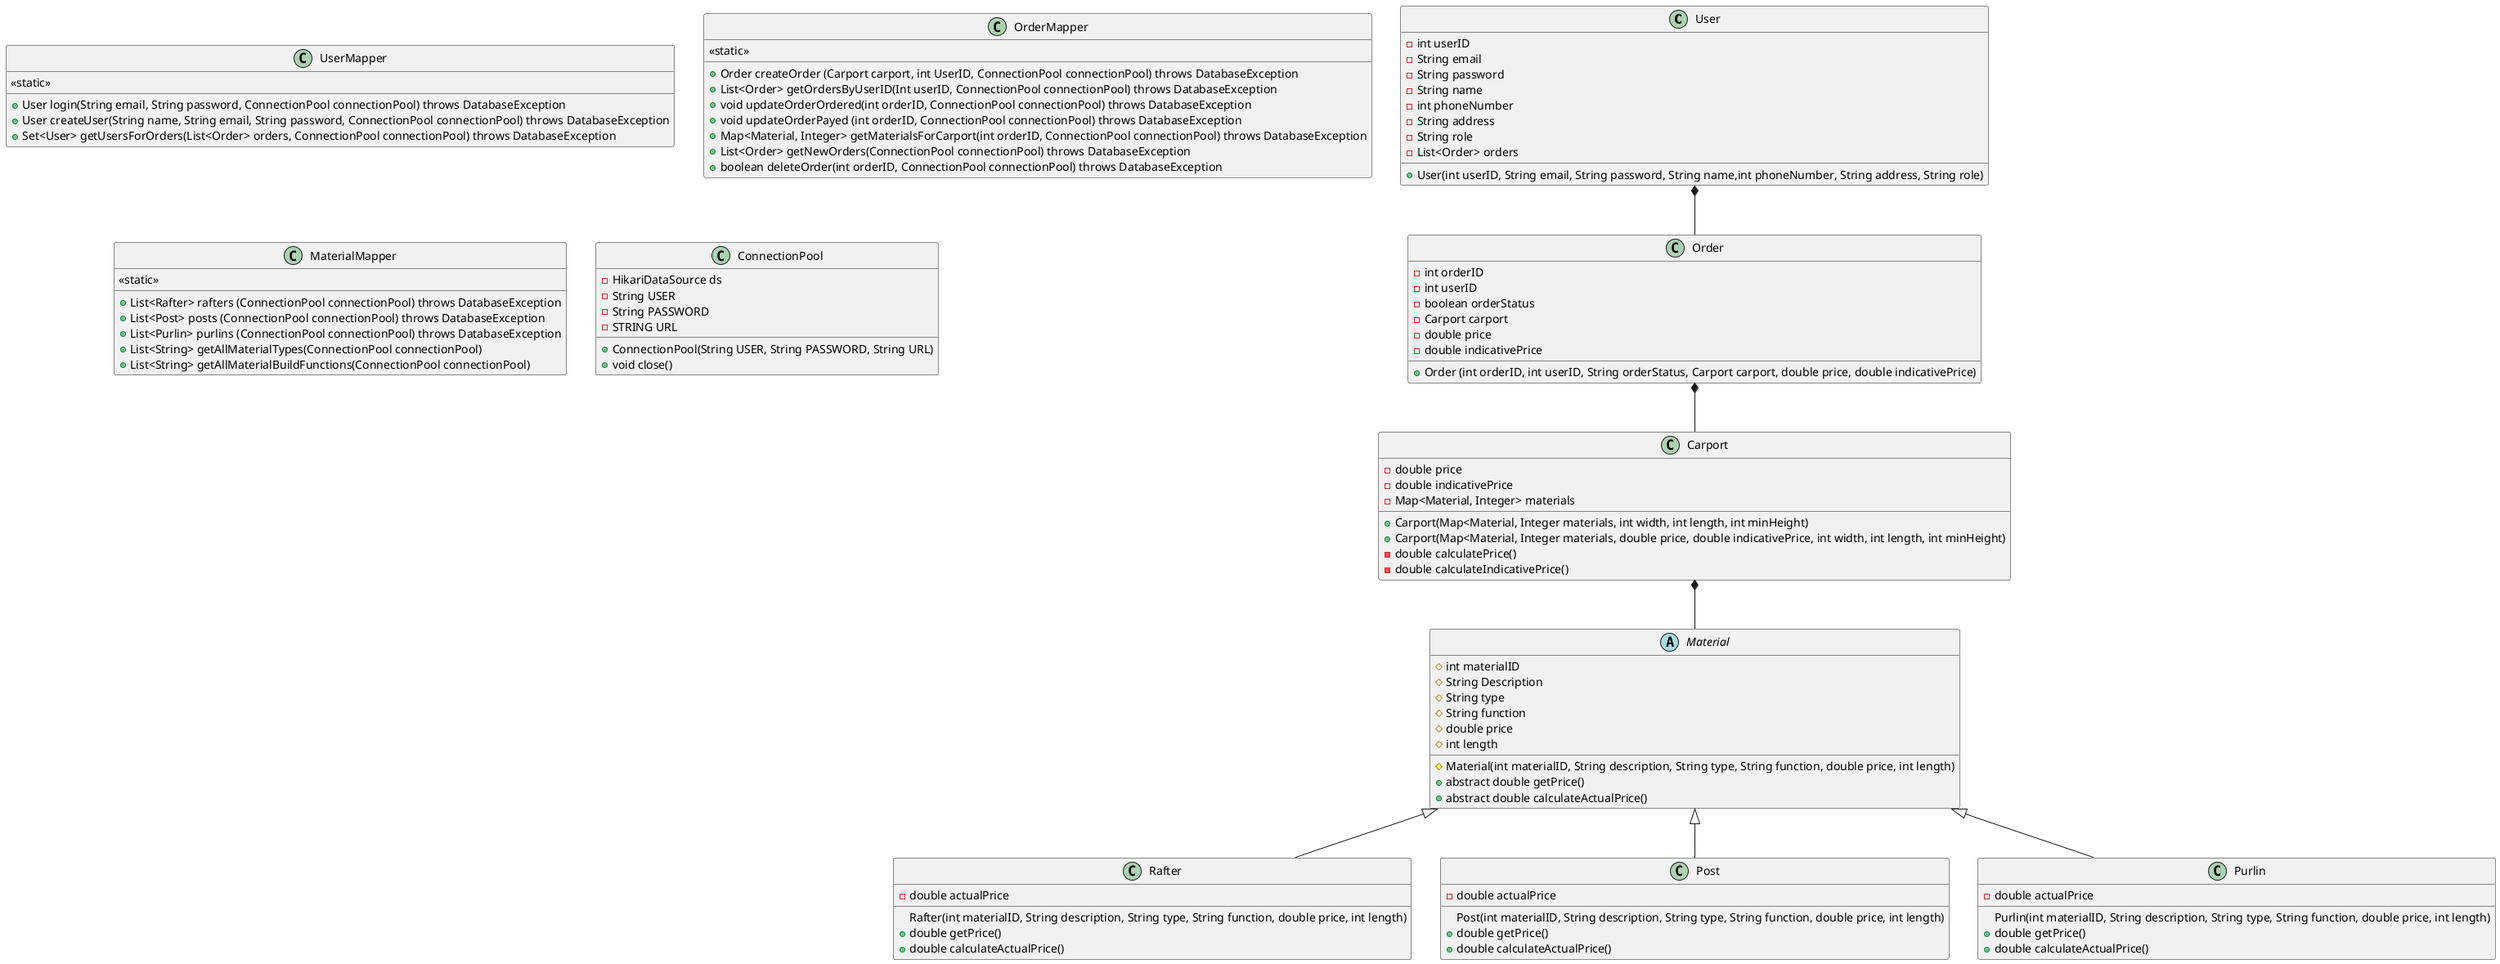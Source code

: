 @startuml

Class User {
- int userID
- String email
- String password
- String name
- int phoneNumber
- String address
- String role
- List<Order> orders

+ User(int userID, String email, String password, String name,int phoneNumber, String address, String role)
}

Class Order{
- int orderID
- int userID
- boolean orderStatus
- Carport carport
- double price
- double indicativePrice

+ Order (int orderID, int userID, String orderStatus, Carport carport, double price, double indicativePrice)
}

Class Carport{
- double price
- double indicativePrice
- Map<Material, Integer> materials

+ Carport(Map<Material, Integer materials, int width, int length, int minHeight)
+ Carport(Map<Material, Integer materials, double price, double indicativePrice, int width, int length, int minHeight)
- double calculatePrice()
- double calculateIndicativePrice()
}

Abstract Class Material{
# int materialID
# String Description
# String type
# String function
# double price
# int length

# Material(int materialID, String description, String type, String function, double price, int length)
+ abstract double getPrice()
+ abstract double calculateActualPrice()
}

Class Rafter{
- double actualPrice
Rafter(int materialID, String description, String type, String function, double price, int length)
+ double getPrice()
+ double calculateActualPrice()
}

Class Post{
- double actualPrice
Post(int materialID, String description, String type, String function, double price, int length)
+ double getPrice()
+ double calculateActualPrice()
}

Class Purlin{
- double actualPrice
Purlin(int materialID, String description, String type, String function, double price, int length)
+ double getPrice()
+ double calculateActualPrice()
}


class UserMapper{
<<static>>
+ User login(String email, String password, ConnectionPool connectionPool) throws DatabaseException
+ User createUser(String name, String email, String password, ConnectionPool connectionPool) throws DatabaseException
+ Set<User> getUsersForOrders(List<Order> orders, ConnectionPool connectionPool) throws DatabaseException
}

class OrderMapper{
<<static>>
+ Order createOrder (Carport carport, int UserID, ConnectionPool connectionPool) throws DatabaseException
+ List<Order> getOrdersByUserID(Int userID, ConnectionPool connectionPool) throws DatabaseException
+ void updateOrderOrdered(int orderID, ConnectionPool connectionPool) throws DatabaseException
+ void updateOrderPayed (int orderID, ConnectionPool connectionPool) throws DatabaseException
+ Map<Material, Integer> getMaterialsForCarport(int orderID, ConnectionPool connectionPool) throws DatabaseException
+ List<Order> getNewOrders(ConnectionPool connectionPool) throws DatabaseException
+ boolean deleteOrder(int orderID, ConnectionPool connectionPool) throws DatabaseException
}

class MaterialMapper{
<<static>>
+ List<Rafter> rafters (ConnectionPool connectionPool) throws DatabaseException
+ List<Post> posts (ConnectionPool connectionPool) throws DatabaseException
+ List<Purlin> purlins (ConnectionPool connectionPool) throws DatabaseException
+ List<String> getAllMaterialTypes(ConnectionPool connectionPool)
+ List<String> getAllMaterialBuildFunctions(ConnectionPool connectionPool)
}

class ConnectionPool{
- HikariDataSource ds
- String USER
- String PASSWORD
- STRING URL
+ ConnectionPool(String USER, String PASSWORD, String URL)
+ void close()
}

User *-- Order
Order *-- Carport
Carport *-- Material
Material <|-- Rafter
Material <|-- Post
Material <|-- Purlin












@enduml